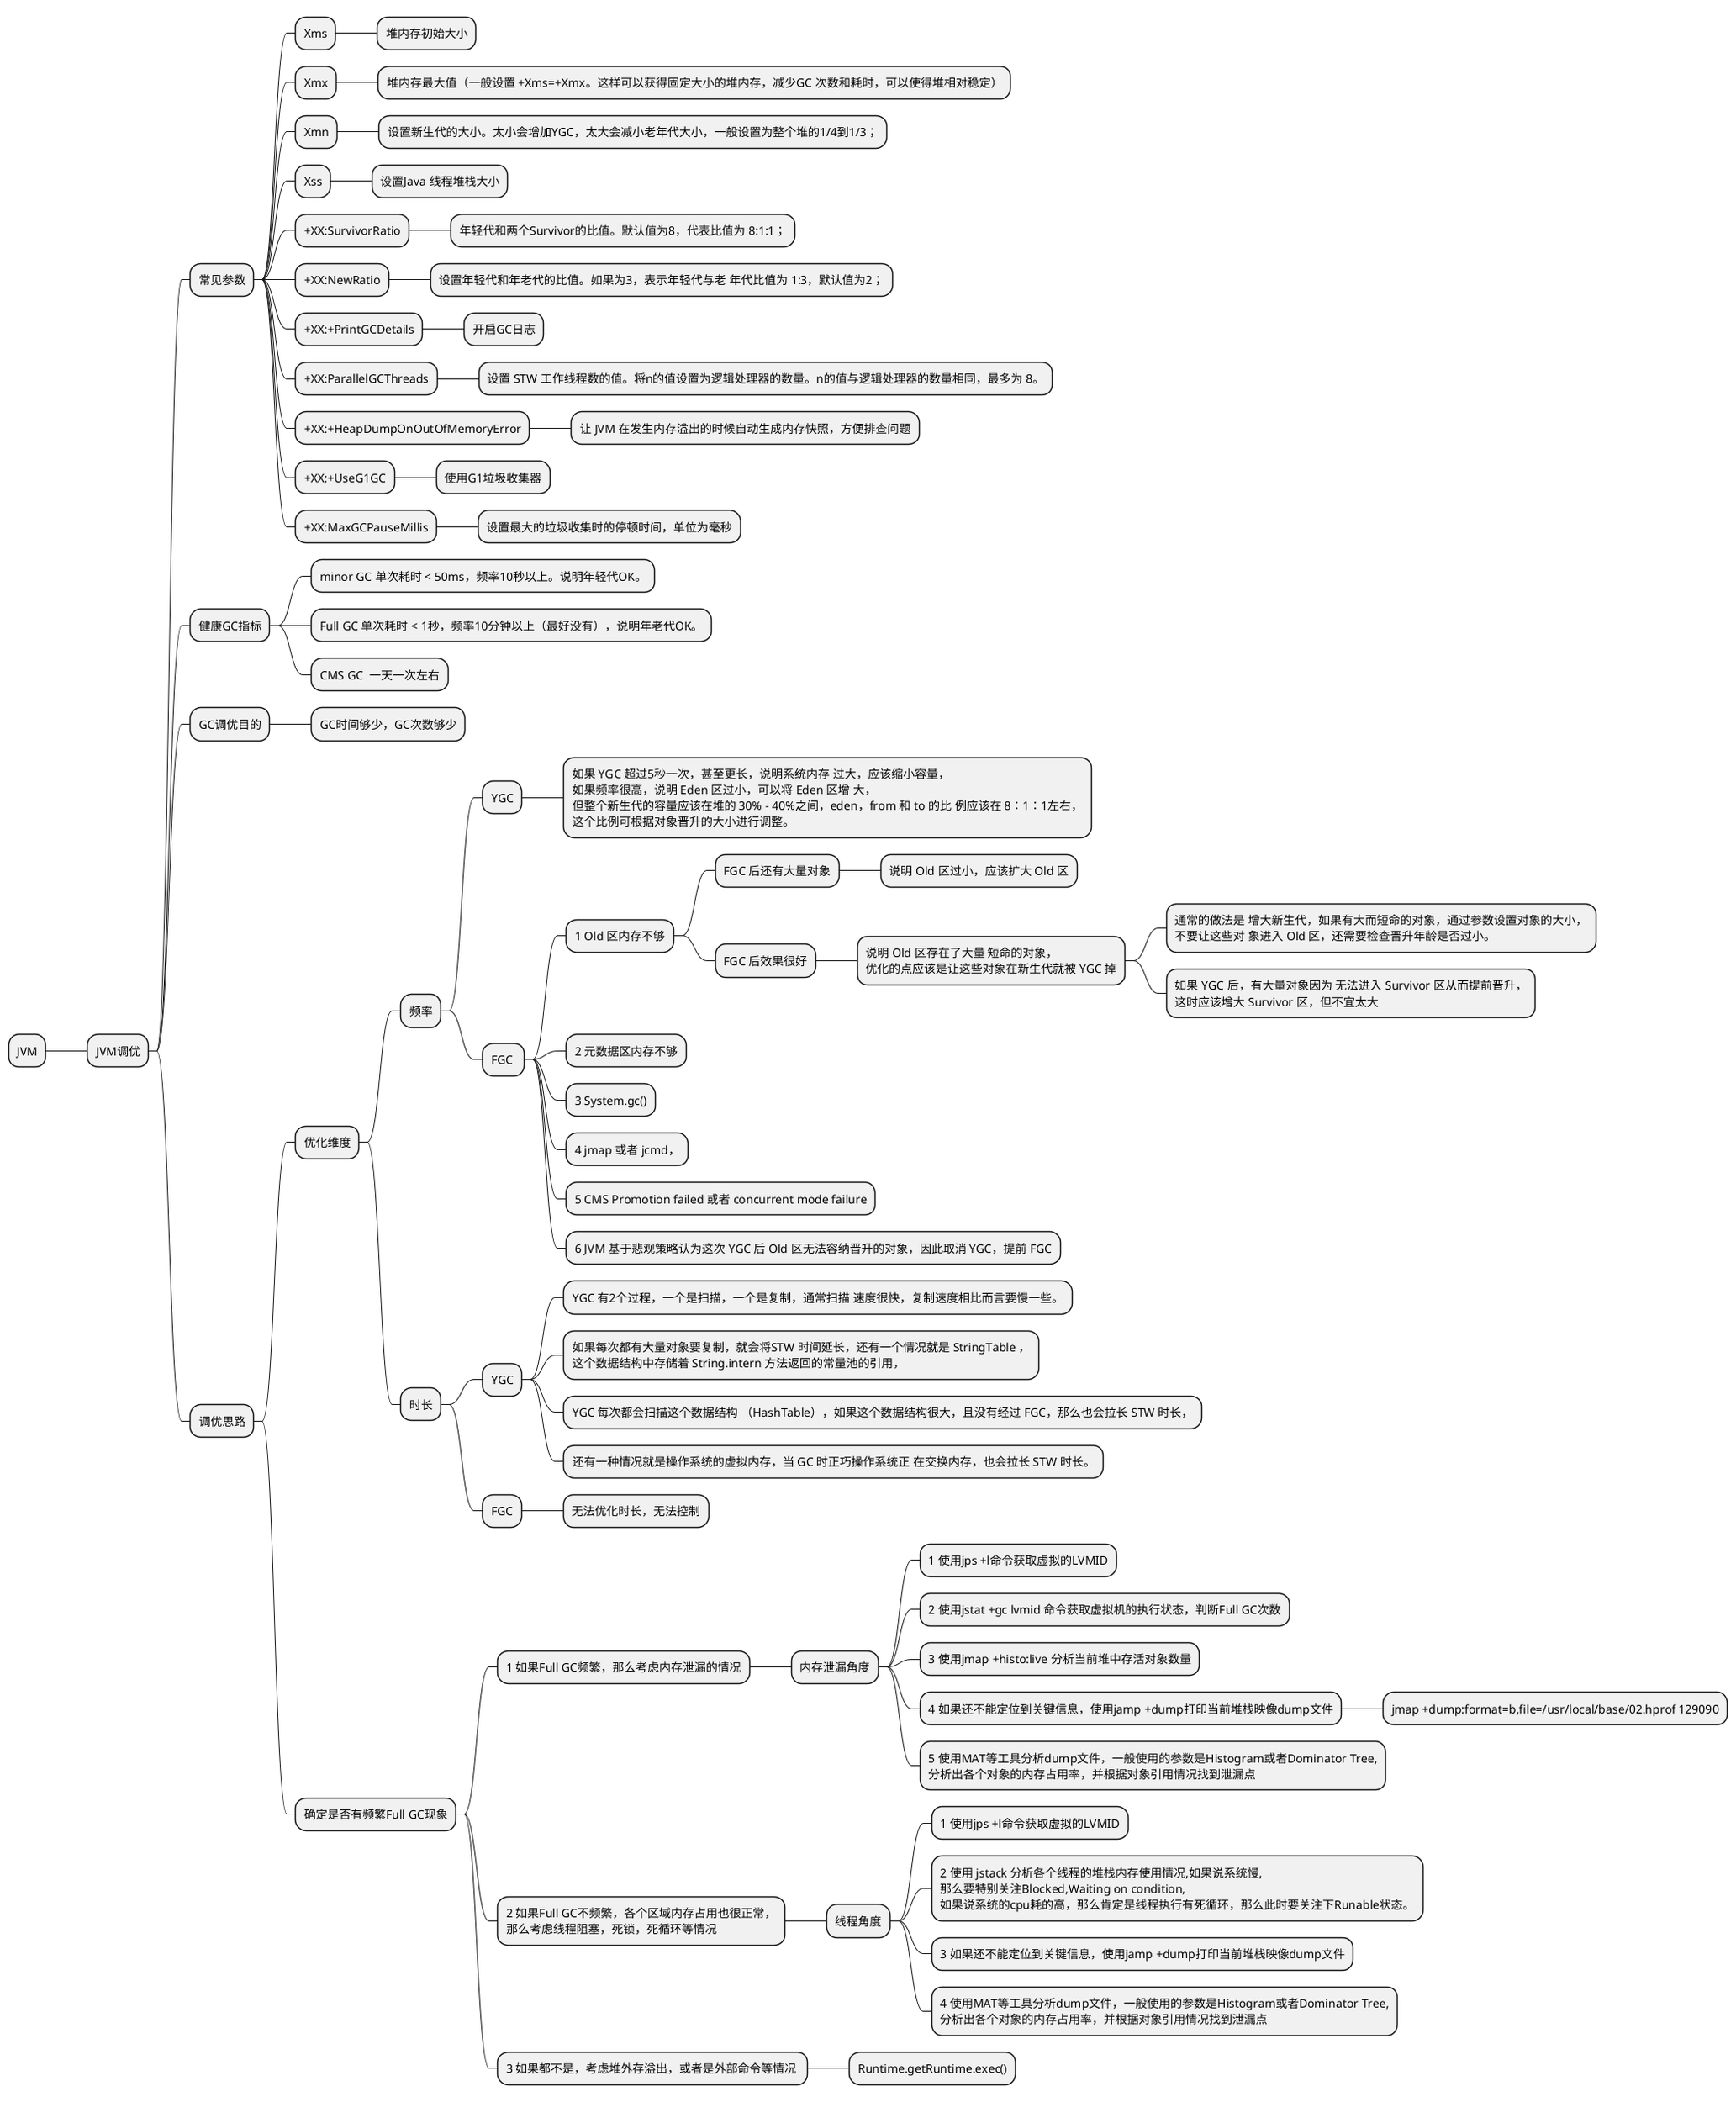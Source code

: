 @startmindmap
+ JVM
++ JVM调优
+++ 常见参数
++++ Xms
+++++ 堆内存初始大小
++++ Xmx
+++++ 堆内存最大值（一般设置 +Xms=+Xmx。这样可以获得固定大小的堆内存，减少GC 次数和耗时，可以使得堆相对稳定）
++++ Xmn
+++++ 设置新生代的大小。太小会增加YGC，太大会减小老年代大小，一般设置为整个堆的1/4到1/3；
++++ Xss
+++++ 设置Java 线程堆栈大小
++++ +XX:SurvivorRatio
+++++ 年轻代和两个Survivor的比值。默认值为8，代表比值为 8:1:1；
++++ +XX:NewRatio
+++++ 设置年轻代和年老代的比值。如果为3，表示年轻代与老 年代比值为 1:3，默认值为2；
++++ +XX:+PrintGCDetails
+++++ 开启GC日志
++++ +XX:ParallelGCThreads
+++++ 设置 STW 工作线程数的值。将n的值设置为逻辑处理器的数量。n的值与逻辑处理器的数量相同，最多为 8。
++++ +XX:+HeapDumpOnOutOfMemoryError
+++++ 让 JVM 在发生内存溢出的时候自动生成内存快照，方便排查问题
++++ +XX:+UseG1GC
+++++ 使用G1垃圾收集器
++++ +XX:MaxGCPauseMillis
+++++ 设置最大的垃圾收集时的停顿时间，单位为毫秒
+++ 健康GC指标
++++ minor GC 单次耗时 < 50ms，频率10秒以上。说明年轻代OK。
++++ Full GC 单次耗时 < 1秒，频率10分钟以上（最好没有），说明年老代OK。
++++ CMS GC  一天一次左右
+++ GC调优目的
++++ GC时间够少，GC次数够少
+++ 调优思路
++++ 优化维度
+++++ 频率
++++++ YGC
+++++++ 如果 YGC 超过5秒一次，甚至更长，说明系统内存 过大，应该缩小容量，\l如果频率很高，说明 Eden 区过小，可以将 Eden 区增 大，\l但整个新生代的容量应该在堆的 30% ­ 40%之间，eden，from 和 to 的比 例应该在 8：1：1左右，\l这个比例可根据对象晋升的大小进行调整。
++++++ FGC 
+++++++ 1 Old 区内存不够
++++++++ FGC 后还有大量对象
+++++++++ 说明 Old 区过小，应该扩大 Old 区
++++++++ FGC 后效果很好
+++++++++ 说明 Old 区存在了大量 短命的对象，\l优化的点应该是让这些对象在新生代就被 YGC 掉
++++++++++ 通常的做法是 增大新生代，如果有大而短命的对象，通过参数设置对象的大小，\l不要让这些对 象进入 Old 区，还需要检查晋升年龄是否过小。
++++++++++ 如果 YGC 后，有大量对象因为 无法进入 Survivor 区从而提前晋升，\l这时应该增大 Survivor 区，但不宜太大
+++++++ 2 元数据区内存不够
+++++++ 3 System.gc()
+++++++ 4 jmap 或者 jcmd，
+++++++ 5 CMS Promotion failed 或者 concurrent mode failure
+++++++ 6 JVM 基于悲观策略认为这次 YGC 后 Old 区无法容纳晋升的对象，因此取消 YGC，提前 FGC
+++++ 时长
++++++ YGC
+++++++ YGC 有2个过程，一个是扫描，一个是复制，通常扫描 速度很快，复制速度相比而言要慢一些。
+++++++ 如果每次都有大量对象要复制，就会将STW 时间延长，还有一个情况就是 StringTable ，\l这个数据结构中存储着 String.intern 方法返回的常量池的引用，
+++++++ YGC 每次都会扫描这个数据结构 （HashTable），如果这个数据结构很大，且没有经过 FGC，那么也会拉长 STW 时长，
+++++++ 还有一种情况就是操作系统的虚拟内存，当 GC 时正巧操作系统正 在交换内存，也会拉长 STW 时长。
++++++ FGC
+++++++ 无法优化时长，无法控制
++++ 确定是否有频繁Full GC现象
+++++ 1 如果Full GC频繁，那么考虑内存泄漏的情况
++++++ 内存泄漏角度
+++++++ 1 使用jps +l命令获取虚拟的LVMID
+++++++ 2 使用jstat +gc lvmid 命令获取虚拟机的执行状态，判断Full GC次数
+++++++ 3 使用jmap +histo:live 分析当前堆中存活对象数量
+++++++ 4 如果还不能定位到关键信息，使用jamp +dump打印当前堆栈映像dump文件
++++++++ jmap +dump:format=b,file=/usr/local/base/02.hprof 129090
+++++++ 5 使用MAT等工具分析dump文件，一般使用的参数是Histogram或者Dominator Tree,\l分析出各个对象的内存占用率，并根据对象引用情况找到泄漏点
+++++ 2 如果Full GC不频繁，各个区域内存占用也很正常，\l那么考虑线程阻塞，死锁，死循环等情况
++++++ 线程角度
+++++++ 1 使用jps +l命令获取虚拟的LVMID
+++++++ 2 使用 jstack 分析各个线程的堆栈内存使用情况,如果说系统慢,\l那么要特别关注Blocked,Waiting on condition,\l如果说系统的cpu耗的高，那么肯定是线程执行有死循环，那么此时要关注下Runable状态。
+++++++ 3 如果还不能定位到关键信息，使用jamp +dump打印当前堆栈映像dump文件
+++++++ 4 使用MAT等工具分析dump文件，一般使用的参数是Histogram或者Dominator Tree,\l分析出各个对象的内存占用率，并根据对象引用情况找到泄漏点
+++++ 3 如果都不是，考虑堆外存溢出，或者是外部命令等情况 
++++++ Runtime.getRuntime.exec()
@endmindmap